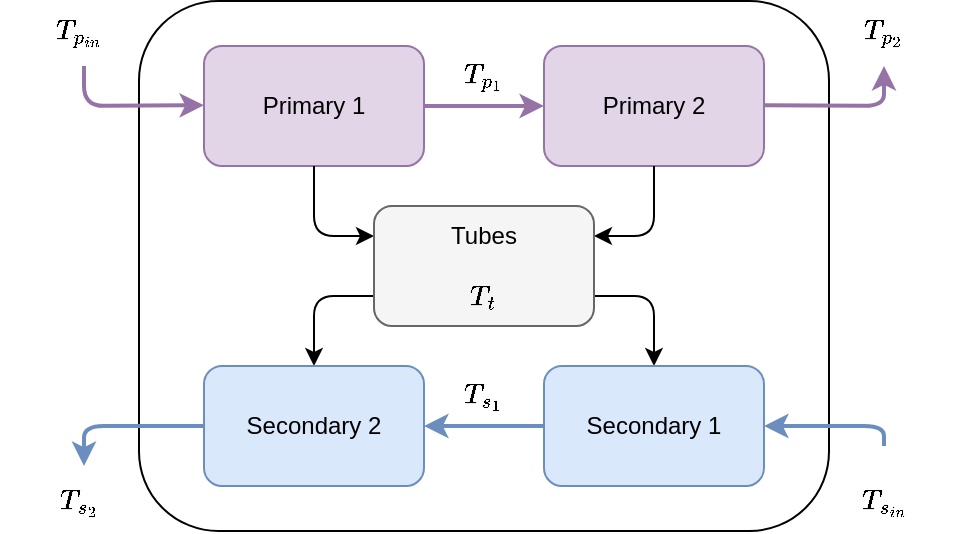 <mxfile version="28.1.2">
  <diagram name="Page-1" id="B5W1eFqwuF4CL2SzeGby">
    <mxGraphModel dx="1426" dy="753" grid="1" gridSize="10" guides="1" tooltips="1" connect="1" arrows="1" fold="1" page="1" pageScale="1" pageWidth="850" pageHeight="1100" math="1" shadow="0">
      <root>
        <mxCell id="0" />
        <mxCell id="1" parent="0" />
        <mxCell id="6QSVOjYzL0reKb_0ZMVI-22" value="" style="rounded=1;whiteSpace=wrap;html=1;" parent="1" vertex="1">
          <mxGeometry x="247.5" y="217.5" width="345" height="265" as="geometry" />
        </mxCell>
        <mxCell id="6QSVOjYzL0reKb_0ZMVI-12" value="" style="rounded=1;whiteSpace=wrap;html=1;fillColor=#e1d5e7;strokeColor=#9673a6;" parent="1" vertex="1">
          <mxGeometry x="280" y="240" width="110" height="60" as="geometry" />
        </mxCell>
        <mxCell id="6QSVOjYzL0reKb_0ZMVI-13" value="Primary 1" style="text;html=1;align=center;verticalAlign=middle;whiteSpace=wrap;rounded=0;" parent="1" vertex="1">
          <mxGeometry x="305" y="255" width="60" height="30" as="geometry" />
        </mxCell>
        <mxCell id="6QSVOjYzL0reKb_0ZMVI-14" value="" style="rounded=1;whiteSpace=wrap;html=1;fillColor=#e1d5e7;strokeColor=#9673a6;" parent="1" vertex="1">
          <mxGeometry x="450" y="240" width="110" height="60" as="geometry" />
        </mxCell>
        <mxCell id="6QSVOjYzL0reKb_0ZMVI-15" value="Primary 2" style="text;html=1;align=center;verticalAlign=middle;whiteSpace=wrap;rounded=0;" parent="1" vertex="1">
          <mxGeometry x="475" y="255" width="60" height="30" as="geometry" />
        </mxCell>
        <mxCell id="6QSVOjYzL0reKb_0ZMVI-25" style="edgeStyle=orthogonalEdgeStyle;rounded=1;orthogonalLoop=1;jettySize=auto;html=1;exitX=0;exitY=0.75;exitDx=0;exitDy=0;entryX=0.5;entryY=0;entryDx=0;entryDy=0;curved=0;endArrow=classic;endFill=1;" parent="1" source="6QSVOjYzL0reKb_0ZMVI-16" target="6QSVOjYzL0reKb_0ZMVI-18" edge="1">
          <mxGeometry relative="1" as="geometry" />
        </mxCell>
        <mxCell id="6QSVOjYzL0reKb_0ZMVI-26" style="edgeStyle=orthogonalEdgeStyle;shape=connector;curved=0;rounded=1;orthogonalLoop=1;jettySize=auto;html=1;exitX=0;exitY=0.25;exitDx=0;exitDy=0;entryX=0.5;entryY=1;entryDx=0;entryDy=0;strokeColor=default;align=center;verticalAlign=middle;fontFamily=Helvetica;fontSize=11;fontColor=default;labelBackgroundColor=default;endArrow=none;endFill=0;startArrow=classic;startFill=1;" parent="1" source="6QSVOjYzL0reKb_0ZMVI-16" target="6QSVOjYzL0reKb_0ZMVI-12" edge="1">
          <mxGeometry relative="1" as="geometry" />
        </mxCell>
        <mxCell id="6QSVOjYzL0reKb_0ZMVI-27" style="edgeStyle=orthogonalEdgeStyle;shape=connector;curved=0;rounded=1;orthogonalLoop=1;jettySize=auto;html=1;exitX=1;exitY=0.25;exitDx=0;exitDy=0;entryX=0.5;entryY=1;entryDx=0;entryDy=0;strokeColor=default;align=center;verticalAlign=middle;fontFamily=Helvetica;fontSize=11;fontColor=default;labelBackgroundColor=default;endArrow=none;startArrow=classic;startFill=1;endFill=0;" parent="1" source="6QSVOjYzL0reKb_0ZMVI-16" target="6QSVOjYzL0reKb_0ZMVI-14" edge="1">
          <mxGeometry relative="1" as="geometry" />
        </mxCell>
        <mxCell id="6QSVOjYzL0reKb_0ZMVI-28" style="edgeStyle=orthogonalEdgeStyle;shape=connector;curved=0;rounded=1;orthogonalLoop=1;jettySize=auto;html=1;exitX=1;exitY=0.75;exitDx=0;exitDy=0;entryX=0.5;entryY=0;entryDx=0;entryDy=0;strokeColor=default;align=center;verticalAlign=middle;fontFamily=Helvetica;fontSize=11;fontColor=default;labelBackgroundColor=default;endArrow=classic;endFill=1;" parent="1" source="6QSVOjYzL0reKb_0ZMVI-16" target="6QSVOjYzL0reKb_0ZMVI-20" edge="1">
          <mxGeometry relative="1" as="geometry" />
        </mxCell>
        <mxCell id="6QSVOjYzL0reKb_0ZMVI-16" value="" style="rounded=1;whiteSpace=wrap;html=1;fillColor=#f5f5f5;strokeColor=#666666;fontColor=#333333;" parent="1" vertex="1">
          <mxGeometry x="365" y="320" width="110" height="60" as="geometry" />
        </mxCell>
        <mxCell id="6QSVOjYzL0reKb_0ZMVI-17" value="Tubes" style="text;html=1;align=center;verticalAlign=middle;whiteSpace=wrap;rounded=0;" parent="1" vertex="1">
          <mxGeometry x="390" y="320" width="60" height="30" as="geometry" />
        </mxCell>
        <mxCell id="6QSVOjYzL0reKb_0ZMVI-18" value="" style="rounded=1;whiteSpace=wrap;html=1;fillColor=#dae8fc;strokeColor=#6c8ebf;" parent="1" vertex="1">
          <mxGeometry x="280" y="400" width="110" height="60" as="geometry" />
        </mxCell>
        <mxCell id="6QSVOjYzL0reKb_0ZMVI-19" value="Secondary 2" style="text;html=1;align=center;verticalAlign=middle;whiteSpace=wrap;rounded=0;" parent="1" vertex="1">
          <mxGeometry x="300" y="415" width="70" height="30" as="geometry" />
        </mxCell>
        <mxCell id="6QSVOjYzL0reKb_0ZMVI-24" style="edgeStyle=orthogonalEdgeStyle;rounded=0;orthogonalLoop=1;jettySize=auto;html=1;exitX=0;exitY=0.5;exitDx=0;exitDy=0;entryX=1;entryY=0.5;entryDx=0;entryDy=0;fillColor=#dae8fc;strokeColor=#6c8ebf;strokeWidth=2;" parent="1" source="6QSVOjYzL0reKb_0ZMVI-20" target="6QSVOjYzL0reKb_0ZMVI-18" edge="1">
          <mxGeometry relative="1" as="geometry" />
        </mxCell>
        <mxCell id="6QSVOjYzL0reKb_0ZMVI-20" value="" style="rounded=1;whiteSpace=wrap;html=1;fillColor=#dae8fc;strokeColor=#6c8ebf;" parent="1" vertex="1">
          <mxGeometry x="450" y="400" width="110" height="60" as="geometry" />
        </mxCell>
        <mxCell id="6QSVOjYzL0reKb_0ZMVI-23" value="" style="endArrow=classic;html=1;rounded=0;exitX=1;exitY=0.5;exitDx=0;exitDy=0;fillColor=#e1d5e7;strokeColor=#9673a6;strokeWidth=2;" parent="1" source="6QSVOjYzL0reKb_0ZMVI-12" target="6QSVOjYzL0reKb_0ZMVI-14" edge="1">
          <mxGeometry width="50" height="50" relative="1" as="geometry">
            <mxPoint x="370" y="350" as="sourcePoint" />
            <mxPoint x="420" y="300" as="targetPoint" />
          </mxGeometry>
        </mxCell>
        <mxCell id="6QSVOjYzL0reKb_0ZMVI-31" value="" style="endArrow=classic;html=1;rounded=1;exitX=1;exitY=0.5;exitDx=0;exitDy=0;curved=0;fillColor=#e1d5e7;strokeColor=#9673a6;strokeWidth=2;" parent="1" edge="1">
          <mxGeometry width="50" height="50" relative="1" as="geometry">
            <mxPoint x="560" y="269.6" as="sourcePoint" />
            <mxPoint x="620" y="250" as="targetPoint" />
            <Array as="points">
              <mxPoint x="620" y="270" />
            </Array>
          </mxGeometry>
        </mxCell>
        <mxCell id="6QSVOjYzL0reKb_0ZMVI-32" value="" style="endArrow=classic;html=1;rounded=1;curved=0;fillColor=#e1d5e7;strokeColor=#9673a6;strokeWidth=2;" parent="1" edge="1">
          <mxGeometry width="50" height="50" relative="1" as="geometry">
            <mxPoint x="220" y="250" as="sourcePoint" />
            <mxPoint x="280" y="269.6" as="targetPoint" />
            <Array as="points">
              <mxPoint x="220" y="270" />
            </Array>
          </mxGeometry>
        </mxCell>
        <mxCell id="6QSVOjYzL0reKb_0ZMVI-35" value="$$T_{p_{in}}$$" style="text;html=1;align=center;verticalAlign=middle;whiteSpace=wrap;rounded=0;" parent="1" vertex="1">
          <mxGeometry x="187.5" y="217.5" width="60" height="30" as="geometry" />
        </mxCell>
        <mxCell id="6QSVOjYzL0reKb_0ZMVI-36" value="$$T_t$$" style="text;html=1;align=center;verticalAlign=middle;whiteSpace=wrap;rounded=0;" parent="1" vertex="1">
          <mxGeometry x="390" y="350" width="60" height="30" as="geometry" />
        </mxCell>
        <mxCell id="6QSVOjYzL0reKb_0ZMVI-37" value="$$T_{p_2}$$" style="text;html=1;align=center;verticalAlign=middle;whiteSpace=wrap;rounded=0;" parent="1" vertex="1">
          <mxGeometry x="590" y="217.5" width="60" height="30" as="geometry" />
        </mxCell>
        <mxCell id="6QSVOjYzL0reKb_0ZMVI-38" value="$$T_{p_1}$$" style="text;html=1;align=center;verticalAlign=middle;whiteSpace=wrap;rounded=0;" parent="1" vertex="1">
          <mxGeometry x="390" y="240" width="60" height="30" as="geometry" />
        </mxCell>
        <mxCell id="6QSVOjYzL0reKb_0ZMVI-39" value="$$T_{s_1}$$" style="text;html=1;align=center;verticalAlign=middle;whiteSpace=wrap;rounded=0;" parent="1" vertex="1">
          <mxGeometry x="390" y="400" width="60" height="30" as="geometry" />
        </mxCell>
        <mxCell id="6QSVOjYzL0reKb_0ZMVI-40" value="" style="endArrow=classic;html=1;rounded=1;entryX=1;entryY=0.5;entryDx=0;entryDy=0;curved=0;fillColor=#dae8fc;strokeColor=#6c8ebf;strokeWidth=2;" parent="1" target="6QSVOjYzL0reKb_0ZMVI-20" edge="1">
          <mxGeometry width="50" height="50" relative="1" as="geometry">
            <mxPoint x="620" y="440" as="sourcePoint" />
            <mxPoint x="660" y="520" as="targetPoint" />
            <Array as="points">
              <mxPoint x="620" y="430" />
            </Array>
          </mxGeometry>
        </mxCell>
        <mxCell id="6QSVOjYzL0reKb_0ZMVI-41" value="" style="endArrow=classic;html=1;rounded=1;exitX=0;exitY=0.5;exitDx=0;exitDy=0;curved=0;strokeWidth=2;fillColor=#dae8fc;strokeColor=#6c8ebf;" parent="1" source="6QSVOjYzL0reKb_0ZMVI-18" edge="1">
          <mxGeometry width="50" height="50" relative="1" as="geometry">
            <mxPoint x="160" y="520" as="sourcePoint" />
            <mxPoint x="220" y="450" as="targetPoint" />
            <Array as="points">
              <mxPoint x="220" y="430" />
            </Array>
          </mxGeometry>
        </mxCell>
        <mxCell id="6QSVOjYzL0reKb_0ZMVI-42" value="$$T_{s_{in}}$$" style="text;html=1;align=center;verticalAlign=middle;whiteSpace=wrap;rounded=0;" parent="1" vertex="1">
          <mxGeometry x="590" y="452.5" width="60" height="30" as="geometry" />
        </mxCell>
        <mxCell id="6QSVOjYzL0reKb_0ZMVI-43" value="$$T_{s_{2}}$$" style="text;html=1;align=center;verticalAlign=middle;whiteSpace=wrap;rounded=0;" parent="1" vertex="1">
          <mxGeometry x="187.5" y="452.5" width="60" height="30" as="geometry" />
        </mxCell>
        <mxCell id="6QSVOjYzL0reKb_0ZMVI-44" value="Secondary 1" style="text;html=1;align=center;verticalAlign=middle;whiteSpace=wrap;rounded=0;" parent="1" vertex="1">
          <mxGeometry x="470" y="415" width="70" height="30" as="geometry" />
        </mxCell>
      </root>
    </mxGraphModel>
  </diagram>
</mxfile>
